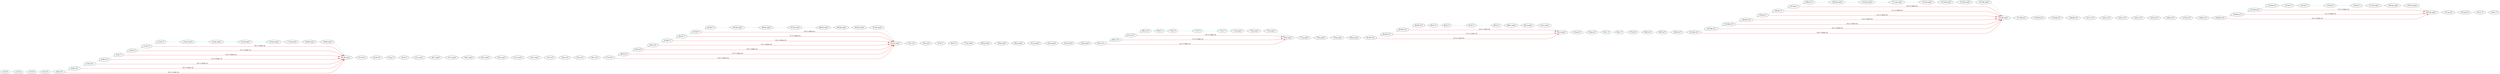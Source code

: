 digraph G { 
rankdir=LR 
"1:(f m7)"; 
"2:(f m7)"; 
"3:(f m7)"; 
"4:(f m7)"; 
"5:(bb m7)"; 
"6:(bb m7)"; 
"7:(bb m7)"; 
"8:(bb m7)"; 
"9:(eb 7)"; 
"10:(eb 7)"; 
"11:(eb 7)"; 
"12:(eb 7)"; 
"13:(ab maj7)"; 
"14:(ab maj7)"; 
"15:(ab maj7)"; 
"16:(ab maj7)"; 
"17:(db maj7)"; 
"18:(db maj7)"; 
"19:(db maj7)"; 
"20:(db maj7)"; 
"21:(d m7)"; 
"22:(d m7)"; 
"23:(g 7)"; 
"24:(g 7)"; 
"25:(c maj7)"; 
"26:(c maj7)"; 
"27:(c maj7)"; 
"28:(c maj7)"; 
"29:(c maj7)"; 
"30:(c maj7)"; 
"31:(c maj7)"; 
"32:(c maj7)"; 
"33:(c m7)"; 
"34:(c m7)"; 
"35:(c m7)"; 
"36:(c m7)"; 
"37:(f m7)"; 
"38:(f m7)"; 
"39:(f m7)"; 
"40:(f m7)"; 
"41:(bb 7)"; 
"42:(bb 7)"; 
"43:(bb 7)"; 
"44:(bb 7)"; 
"45:(eb maj7)"; 
"46:(eb maj7)"; 
"47:(eb maj7)"; 
"48:(eb maj7)"; 
"49:(ab maj7)"; 
"50:(ab maj7)"; 
"51:(ab maj7)"; 
"52:(ab maj7)"; 
"53:(a m7)"; 
"54:(a m7)"; 
"55:(d 7)"; 
"56:(d 7)"; 
"57:(g maj7)"; 
"58:(g maj7)"; 
"59:(g maj7)"; 
"60:(g maj7)"; 
"61:(g maj7)"; 
"62:(g maj7)"; 
"63:(g maj7)"; 
"64:(g maj7)"; 
"65:(a m7)"; 
"66:(a m7)"; 
"67:(a m7)"; 
"68:(a m7)"; 
"69:(d 7)"; 
"70:(d 7)"; 
"71:(d 7)"; 
"72:(d 7)"; 
"73:(g maj7)"; 
"74:(g maj7)"; 
"75:(g maj7)"; 
"76:(g maj7)"; 
"77:(g maj7)"; 
"78:(g maj7)"; 
"79:(g maj7)"; 
"80:(g maj7)"; 
"81:(f# m7)"; 
"82:(f# m7)"; 
"83:(f# m7)"; 
"84:(f# m7)"; 
"85:(b 7)"; 
"86:(b 7)"; 
"87:(b 7)"; 
"88:(b 7)"; 
"89:(e maj7)"; 
"90:(e maj7)"; 
"91:(e maj7)"; 
"92:(e maj7)"; 
"93:(g m7)"; 
"94:(g m7)"; 
"95:(c 7)"; 
"96:(c 7)"; 
"97:(f m7)"; 
"98:(f m7)"; 
"99:(f m7)"; 
"100:(f m7)"; 
"101:(bb m7)"; 
"102:(bb m7)"; 
"103:(bb m7)"; 
"104:(bb m7)"; 
"105:(eb 7)"; 
"106:(eb 7)"; 
"107:(eb 7)"; 
"108:(eb 7)"; 
"109:(ab maj7)"; 
"110:(ab maj7)"; 
"111:(ab maj7)"; 
"112:(ab maj7)"; 
"113:(db maj7)"; 
"114:(db maj7)"; 
"115:(db maj7)"; 
"116:(db maj7)"; 
"117:(db m7)"; 
"118:(db m7)"; 
"119:(db m7)"; 
"120:(db m7)"; 
"121:(c m7)"; 
"122:(c m7)"; 
"123:(c m7)"; 
"124:(c m7)"; 
"125:(b m7)"; 
"126:(b m7)"; 
"127:(b m7)"; 
"128:(b m7)"; 
"129:(bb m7)"; 
"130:(bb m7)"; 
"131:(bb m7)"; 
"132:(bb m7)"; 
"133:(eb 7)"; 
"134:(eb 7)"; 
"135:(eb 7)"; 
"136:(eb 7)"; 
"137:(ab maj7)"; 
"138:(ab maj7)"; 
"139:(ab maj7)"; 
"140:(ab maj7)"; 
"141:(g m7)"; 
"142:(g m7)"; 
"143:(c 7)"; 
"144:(c 7)"; 
"1:(f m7)" -> "2:(f m7)" [color="turquoise", constraint=true];
"2:(f m7)" -> "3:(f m7)" [color="turquoise", constraint=true];
"3:(f m7)" -> "4:(f m7)" [color="turquoise", constraint=true];
"4:(f m7)" -> "5:(bb m7)" [color="turquoise", constraint=true];
"5:(bb m7)" -> "6:(bb m7)" [color="turquoise", constraint=true];
"6:(bb m7)" -> "7:(bb m7)" [color="turquoise", constraint=true];
"7:(bb m7)" -> "8:(bb m7)" [color="turquoise", constraint=true];
"8:(bb m7)" -> "9:(eb 7)" [color="turquoise", constraint=true];
"9:(eb 7)" -> "10:(eb 7)" [color="turquoise", constraint=true];
"10:(eb 7)" -> "11:(eb 7)" [color="turquoise", constraint=true];
"11:(eb 7)" -> "12:(eb 7)" [color="turquoise", constraint=true];
"12:(eb 7)" -> "13:(ab maj7)" [color="turquoise", constraint=true];
"13:(ab maj7)" -> "14:(ab maj7)" [color="turquoise", constraint=true];
"14:(ab maj7)" -> "15:(ab maj7)" [color="turquoise", constraint=true];
"15:(ab maj7)" -> "16:(ab maj7)" [color="turquoise", constraint=true];
"16:(ab maj7)" -> "17:(db maj7)" [color="turquoise", constraint=true];
"17:(db maj7)" -> "18:(db maj7)" [color="turquoise", constraint=true];
"18:(db maj7)" -> "19:(db maj7)" [color="turquoise", constraint=true];
"19:(db maj7)" -> "20:(db maj7)" [color="turquoise", constraint=true];
"20:(db maj7)" -> "21:(d m7)" [color="turquoise", constraint=true];
"21:(d m7)" -> "22:(d m7)" [color="turquoise", constraint=true];
"22:(d m7)" -> "23:(g 7)" [color="turquoise", constraint=true];
"23:(g 7)" -> "24:(g 7)" [color="turquoise", constraint=true];
"24:(g 7)" -> "25:(c maj7)" [color="turquoise", constraint=true];
"25:(c maj7)" -> "26:(c maj7)" [color="turquoise", constraint=true];
"26:(c maj7)" -> "27:(c maj7)" [color="turquoise", constraint=true];
"27:(c maj7)" -> "28:(c maj7)" [color="turquoise", constraint=true];
"28:(c maj7)" -> "29:(c maj7)" [color="turquoise", constraint=true];
"29:(c maj7)" -> "30:(c maj7)" [color="turquoise", constraint=true];
"30:(c maj7)" -> "31:(c maj7)" [color="turquoise", constraint=true];
"31:(c maj7)" -> "32:(c maj7)" [color="turquoise", constraint=true];
"32:(c maj7)" -> "33:(c m7)" [color="turquoise", constraint=true];
"33:(c m7)" -> "34:(c m7)" [color="turquoise", constraint=true];
"34:(c m7)" -> "35:(c m7)" [color="turquoise", constraint=true];
"35:(c m7)" -> "36:(c m7)" [color="turquoise", constraint=true];
"36:(c m7)" -> "37:(f m7)" [color="turquoise", constraint=true];
"37:(f m7)" -> "38:(f m7)" [color="turquoise", constraint=true];
"38:(f m7)" -> "39:(f m7)" [color="turquoise", constraint=true];
"39:(f m7)" -> "40:(f m7)" [color="turquoise", constraint=true];
"40:(f m7)" -> "41:(bb 7)" [color="turquoise", constraint=true];
"41:(bb 7)" -> "42:(bb 7)" [color="turquoise", constraint=true];
"42:(bb 7)" -> "43:(bb 7)" [color="turquoise", constraint=true];
"43:(bb 7)" -> "44:(bb 7)" [color="turquoise", constraint=true];
"44:(bb 7)" -> "45:(eb maj7)" [color="turquoise", constraint=true];
"45:(eb maj7)" -> "46:(eb maj7)" [color="turquoise", constraint=true];
"46:(eb maj7)" -> "47:(eb maj7)" [color="turquoise", constraint=true];
"47:(eb maj7)" -> "48:(eb maj7)" [color="turquoise", constraint=true];
"48:(eb maj7)" -> "49:(ab maj7)" [color="turquoise", constraint=true];
"49:(ab maj7)" -> "50:(ab maj7)" [color="turquoise", constraint=true];
"50:(ab maj7)" -> "51:(ab maj7)" [color="turquoise", constraint=true];
"51:(ab maj7)" -> "52:(ab maj7)" [color="turquoise", constraint=true];
"52:(ab maj7)" -> "53:(a m7)" [color="turquoise", constraint=true];
"53:(a m7)" -> "54:(a m7)" [color="turquoise", constraint=true];
"54:(a m7)" -> "55:(d 7)" [color="turquoise", constraint=true];
"55:(d 7)" -> "56:(d 7)" [color="turquoise", constraint=true];
"56:(d 7)" -> "57:(g maj7)" [color="turquoise", constraint=true];
"57:(g maj7)" -> "58:(g maj7)" [color="turquoise", constraint=true];
"58:(g maj7)" -> "59:(g maj7)" [color="turquoise", constraint=true];
"59:(g maj7)" -> "60:(g maj7)" [color="turquoise", constraint=true];
"60:(g maj7)" -> "61:(g maj7)" [color="turquoise", constraint=true];
"61:(g maj7)" -> "62:(g maj7)" [color="turquoise", constraint=true];
"62:(g maj7)" -> "63:(g maj7)" [color="turquoise", constraint=true];
"63:(g maj7)" -> "64:(g maj7)" [color="turquoise", constraint=true];
"64:(g maj7)" -> "65:(a m7)" [color="turquoise", constraint=true];
"65:(a m7)" -> "66:(a m7)" [color="turquoise", constraint=true];
"66:(a m7)" -> "67:(a m7)" [color="turquoise", constraint=true];
"67:(a m7)" -> "68:(a m7)" [color="turquoise", constraint=true];
"68:(a m7)" -> "69:(d 7)" [color="turquoise", constraint=true];
"69:(d 7)" -> "70:(d 7)" [color="turquoise", constraint=true];
"70:(d 7)" -> "71:(d 7)" [color="turquoise", constraint=true];
"71:(d 7)" -> "72:(d 7)" [color="turquoise", constraint=true];
"72:(d 7)" -> "73:(g maj7)" [color="turquoise", constraint=true];
"73:(g maj7)" -> "74:(g maj7)" [color="turquoise", constraint=true];
"74:(g maj7)" -> "75:(g maj7)" [color="turquoise", constraint=true];
"75:(g maj7)" -> "76:(g maj7)" [color="turquoise", constraint=true];
"76:(g maj7)" -> "77:(g maj7)" [color="turquoise", constraint=true];
"77:(g maj7)" -> "78:(g maj7)" [color="turquoise", constraint=true];
"78:(g maj7)" -> "79:(g maj7)" [color="turquoise", constraint=true];
"79:(g maj7)" -> "80:(g maj7)" [color="turquoise", constraint=true];
"80:(g maj7)" -> "81:(f# m7)" [color="turquoise", constraint=true];
"81:(f# m7)" -> "82:(f# m7)" [color="turquoise", constraint=true];
"82:(f# m7)" -> "83:(f# m7)" [color="turquoise", constraint=true];
"83:(f# m7)" -> "84:(f# m7)" [color="turquoise", constraint=true];
"84:(f# m7)" -> "85:(b 7)" [color="turquoise", constraint=true];
"85:(b 7)" -> "86:(b 7)" [color="turquoise", constraint=true];
"86:(b 7)" -> "87:(b 7)" [color="turquoise", constraint=true];
"87:(b 7)" -> "88:(b 7)" [color="turquoise", constraint=true];
"88:(b 7)" -> "89:(e maj7)" [color="turquoise", constraint=true];
"89:(e maj7)" -> "90:(e maj7)" [color="turquoise", constraint=true];
"90:(e maj7)" -> "91:(e maj7)" [color="turquoise", constraint=true];
"91:(e maj7)" -> "92:(e maj7)" [color="turquoise", constraint=true];
"92:(e maj7)" -> "93:(g m7)" [color="turquoise", constraint=true];
"93:(g m7)" -> "94:(g m7)" [color="turquoise", constraint=true];
"94:(g m7)" -> "95:(c 7)" [color="turquoise", constraint=true];
"95:(c 7)" -> "96:(c 7)" [color="turquoise", constraint=true];
"96:(c 7)" -> "97:(f m7)" [color="turquoise", constraint=true];
"97:(f m7)" -> "98:(f m7)" [color="turquoise", constraint=true];
"98:(f m7)" -> "99:(f m7)" [color="turquoise", constraint=true];
"99:(f m7)" -> "100:(f m7)" [color="turquoise", constraint=true];
"100:(f m7)" -> "101:(bb m7)" [color="turquoise", constraint=true];
"101:(bb m7)" -> "102:(bb m7)" [color="turquoise", constraint=true];
"102:(bb m7)" -> "103:(bb m7)" [color="turquoise", constraint=true];
"103:(bb m7)" -> "104:(bb m7)" [color="turquoise", constraint=true];
"104:(bb m7)" -> "105:(eb 7)" [color="turquoise", constraint=true];
"105:(eb 7)" -> "106:(eb 7)" [color="turquoise", constraint=true];
"106:(eb 7)" -> "107:(eb 7)" [color="turquoise", constraint=true];
"107:(eb 7)" -> "108:(eb 7)" [color="turquoise", constraint=true];
"108:(eb 7)" -> "109:(ab maj7)" [color="turquoise", constraint=true];
"109:(ab maj7)" -> "110:(ab maj7)" [color="turquoise", constraint=true];
"110:(ab maj7)" -> "111:(ab maj7)" [color="turquoise", constraint=true];
"111:(ab maj7)" -> "112:(ab maj7)" [color="turquoise", constraint=true];
"112:(ab maj7)" -> "113:(db maj7)" [color="turquoise", constraint=true];
"113:(db maj7)" -> "114:(db maj7)" [color="turquoise", constraint=true];
"114:(db maj7)" -> "115:(db maj7)" [color="turquoise", constraint=true];
"115:(db maj7)" -> "116:(db maj7)" [color="turquoise", constraint=true];
"116:(db maj7)" -> "117:(db m7)" [color="turquoise", constraint=true];
"117:(db m7)" -> "118:(db m7)" [color="turquoise", constraint=true];
"118:(db m7)" -> "119:(db m7)" [color="turquoise", constraint=true];
"119:(db m7)" -> "120:(db m7)" [color="turquoise", constraint=true];
"120:(db m7)" -> "121:(c m7)" [color="turquoise", constraint=true];
"121:(c m7)" -> "122:(c m7)" [color="turquoise", constraint=true];
"122:(c m7)" -> "123:(c m7)" [color="turquoise", constraint=true];
"123:(c m7)" -> "124:(c m7)" [color="turquoise", constraint=true];
"124:(c m7)" -> "125:(b m7)" [color="turquoise", constraint=true];
"125:(b m7)" -> "126:(b m7)" [color="turquoise", constraint=true];
"126:(b m7)" -> "127:(b m7)" [color="turquoise", constraint=true];
"127:(b m7)" -> "128:(b m7)" [color="turquoise", constraint=true];
"128:(b m7)" -> "129:(bb m7)" [color="turquoise", constraint=true];
"129:(bb m7)" -> "130:(bb m7)" [color="turquoise", constraint=true];
"130:(bb m7)" -> "131:(bb m7)" [color="turquoise", constraint=true];
"131:(bb m7)" -> "132:(bb m7)" [color="turquoise", constraint=true];
"132:(bb m7)" -> "133:(eb 7)" [color="turquoise", constraint=true];
"133:(eb 7)" -> "134:(eb 7)" [color="turquoise", constraint=true];
"134:(eb 7)" -> "135:(eb 7)" [color="turquoise", constraint=true];
"135:(eb 7)" -> "136:(eb 7)" [color="turquoise", constraint=true];
"136:(eb 7)" -> "137:(ab maj7)" [color="turquoise", constraint=true];
"137:(ab maj7)" -> "138:(ab maj7)" [color="turquoise", constraint=true];
"138:(ab maj7)" -> "139:(ab maj7)" [color="turquoise", constraint=true];
"139:(ab maj7)" -> "140:(ab maj7)" [color="turquoise", constraint=true];
"140:(ab maj7)" -> "141:(g m7)" [color="turquoise", constraint=true];
"141:(g m7)" -> "142:(g m7)" [color="turquoise", constraint=true];
"142:(g m7)" -> "143:(c 7)" [color="turquoise", constraint=true];
"143:(c 7)" -> "144:(c 7)" [color="turquoise", constraint=true];
"5:(bb m7)" -> "20:(db maj7)" [label="16 ( t=5/nb=2)" , color="red", constraint=true];
"6:(bb m7)" -> "20:(db maj7)" [label="15 ( t=5/nb=2)" , color="red", constraint=true];
"7:(bb m7)" -> "20:(db maj7)" [label="14 ( t=5/nb=2)" , color="red", constraint=true];
"8:(bb m7)" -> "20:(db maj7)" [label="13 ( t=5/nb=2)" , color="red", constraint=true];
"9:(eb 7)" -> "20:(db maj7)" [label="12 ( t=5/nb=2)" , color="red", constraint=true];
"10:(eb 7)" -> "20:(db maj7)" [label="11 ( t=5/nb=2)" , color="red", constraint=true];
"11:(eb 7)" -> "20:(db maj7)" [label="10 ( t=5/nb=2)" , color="red", constraint=true];
"37:(f m7)" -> "52:(ab maj7)" [label="16 ( t=0/nb=2)" , color="red", constraint=true];
"38:(f m7)" -> "52:(ab maj7)" [label="15 ( t=0/nb=2)" , color="red", constraint=true];
"39:(f m7)" -> "52:(ab maj7)" [label="14 ( t=0/nb=2)" , color="red", constraint=true];
"40:(f m7)" -> "52:(ab maj7)" [label="13 ( t=0/nb=2)" , color="red", constraint=true];
"41:(bb 7)" -> "52:(ab maj7)" [label="12 ( t=0/nb=2)" , color="red", constraint=true];
"42:(bb 7)" -> "52:(ab maj7)" [label="11 ( t=0/nb=2)" , color="red", constraint=true];
"43:(bb 7)" -> "52:(ab maj7)" [label="10 ( t=0/nb=2)" , color="red", constraint=true];
"65:(a m7)" -> "76:(g maj7)" [label="12 ( t=4/nb=2)" , color="red", constraint=true];
"66:(a m7)" -> "76:(g maj7)" [label="11 ( t=4/nb=2)" , color="red", constraint=true];
"67:(a m7)" -> "76:(g maj7)" [label="10 ( t=4/nb=2)" , color="red", constraint=true];
"81:(f# m7)" -> "92:(e maj7)" [label="12 ( t=1/nb=2)" , color="red", constraint=true];
"82:(f# m7)" -> "92:(e maj7)" [label="11 ( t=1/nb=2)" , color="red", constraint=true];
"83:(f# m7)" -> "92:(e maj7)" [label="10 ( t=1/nb=2)" , color="red", constraint=true];
"101:(bb m7)" -> "116:(db maj7)" [label="16 ( t=5/nb=2)" , color="red", constraint=true];
"102:(bb m7)" -> "116:(db maj7)" [label="15 ( t=5/nb=2)" , color="red", constraint=true];
"103:(bb m7)" -> "116:(db maj7)" [label="14 ( t=5/nb=2)" , color="red", constraint=true];
"104:(bb m7)" -> "116:(db maj7)" [label="13 ( t=5/nb=2)" , color="red", constraint=true];
"105:(eb 7)" -> "116:(db maj7)" [label="12 ( t=5/nb=2)" , color="red", constraint=true];
"106:(eb 7)" -> "116:(db maj7)" [label="11 ( t=5/nb=2)" , color="red", constraint=true];
"107:(eb 7)" -> "116:(db maj7)" [label="10 ( t=5/nb=2)" , color="red", constraint=true];
"129:(bb m7)" -> "140:(ab maj7)" [label="12 ( t=5/nb=2)" , color="red", constraint=true];
"130:(bb m7)" -> "140:(ab maj7)" [label="11 ( t=5/nb=2)" , color="red", constraint=true];
"131:(bb m7)" -> "140:(ab maj7)" [label="10 ( t=5/nb=2)" , color="red", constraint=true];
}